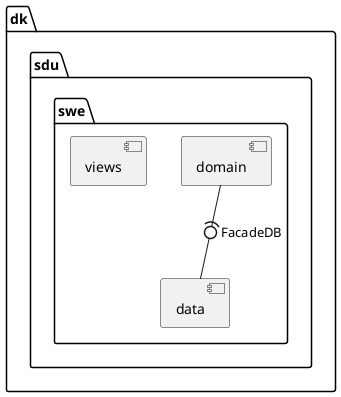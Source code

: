 @startuml
'https://plantuml.com/component-diagram
package "dk.sdu.swe" {
component "domain" as domain {

}

component "data" as data {
}

component "views" as views {
}

domain -(0- data : FacadeDB

}

@enduml
